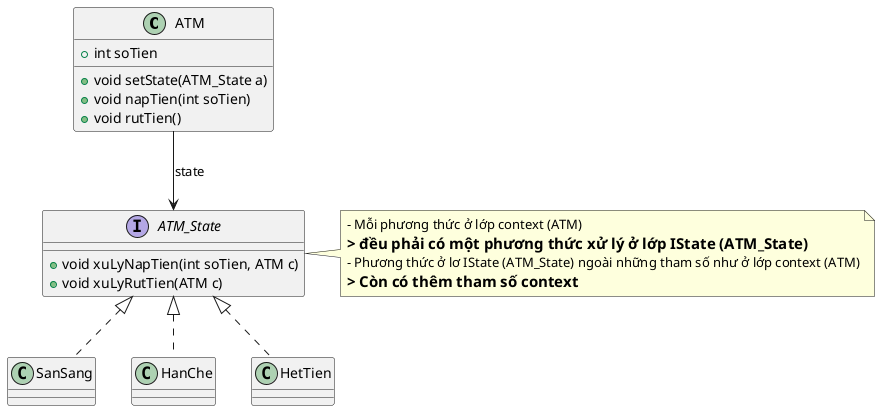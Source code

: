 @startuml
'https://plantuml.com/class-diagram
'(State Pattern) Biểu diễn trạng thái của một cây ATM
class ATM{
    + int soTien
    + void setState(ATM_State a)
    + void napTien(int soTien)
    + void rutTien()
}
interface ATM_State{
    + void xuLyNapTien(int soTien, ATM c)
    + void xuLyRutTien(ATM c)
}
class SanSang implements ATM_State{

}
class HanChe implements ATM_State{

}
class HetTien implements ATM_State{

}
ATM --> ATM_State: state

note right of ATM_State
    - Mỗi phương thức ở lớp context (ATM)
    ==> đều phải có một phương thức xử lý ở lớp IState (ATM_State)
    - Phương thức ở lơ IState (ATM_State) ngoài những tham số như ở lớp context (ATM)
    ==> Còn có thêm tham số context
end note

@enduml